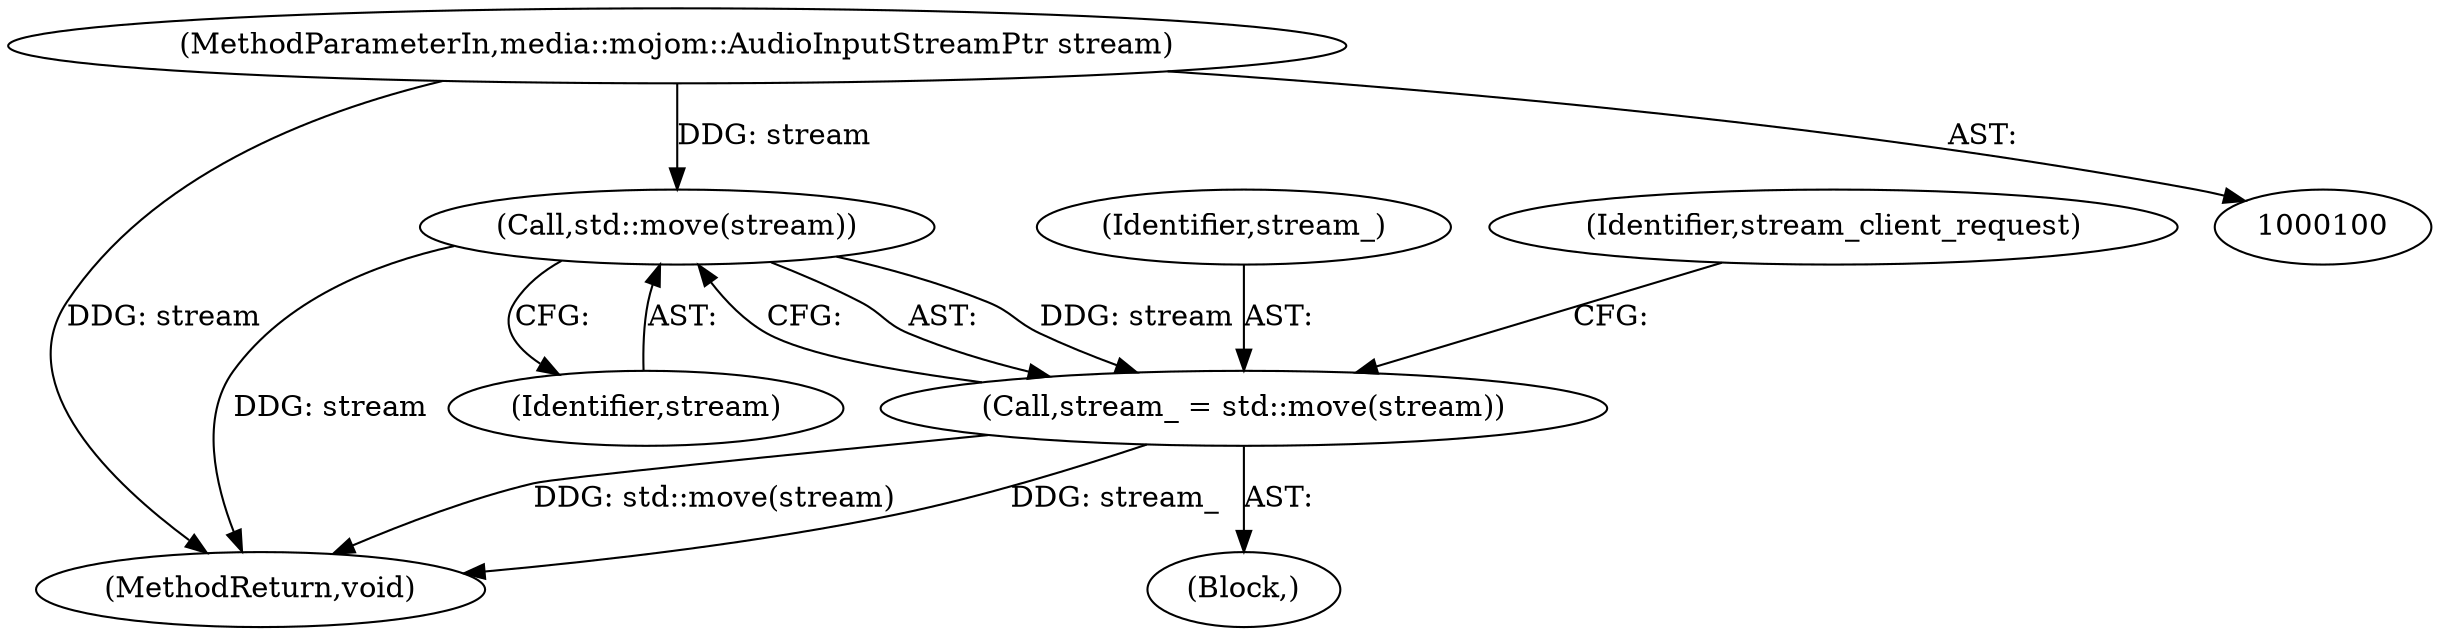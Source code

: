 digraph "0_Chrome_673ce95d481ea9368c4d4d43ac756ba1d6d9e608_12@API" {
"1000123" [label="(Call,std::move(stream))"];
"1000101" [label="(MethodParameterIn,media::mojom::AudioInputStreamPtr stream)"];
"1000121" [label="(Call,stream_ = std::move(stream))"];
"1000121" [label="(Call,stream_ = std::move(stream))"];
"1000123" [label="(Call,std::move(stream))"];
"1000122" [label="(Identifier,stream_)"];
"1000127" [label="(Identifier,stream_client_request)"];
"1000124" [label="(Identifier,stream)"];
"1000101" [label="(MethodParameterIn,media::mojom::AudioInputStreamPtr stream)"];
"1000162" [label="(MethodReturn,void)"];
"1000106" [label="(Block,)"];
"1000123" -> "1000121"  [label="AST: "];
"1000123" -> "1000124"  [label="CFG: "];
"1000124" -> "1000123"  [label="AST: "];
"1000121" -> "1000123"  [label="CFG: "];
"1000123" -> "1000162"  [label="DDG: stream"];
"1000123" -> "1000121"  [label="DDG: stream"];
"1000101" -> "1000123"  [label="DDG: stream"];
"1000101" -> "1000100"  [label="AST: "];
"1000101" -> "1000162"  [label="DDG: stream"];
"1000121" -> "1000106"  [label="AST: "];
"1000122" -> "1000121"  [label="AST: "];
"1000127" -> "1000121"  [label="CFG: "];
"1000121" -> "1000162"  [label="DDG: std::move(stream)"];
"1000121" -> "1000162"  [label="DDG: stream_"];
}
